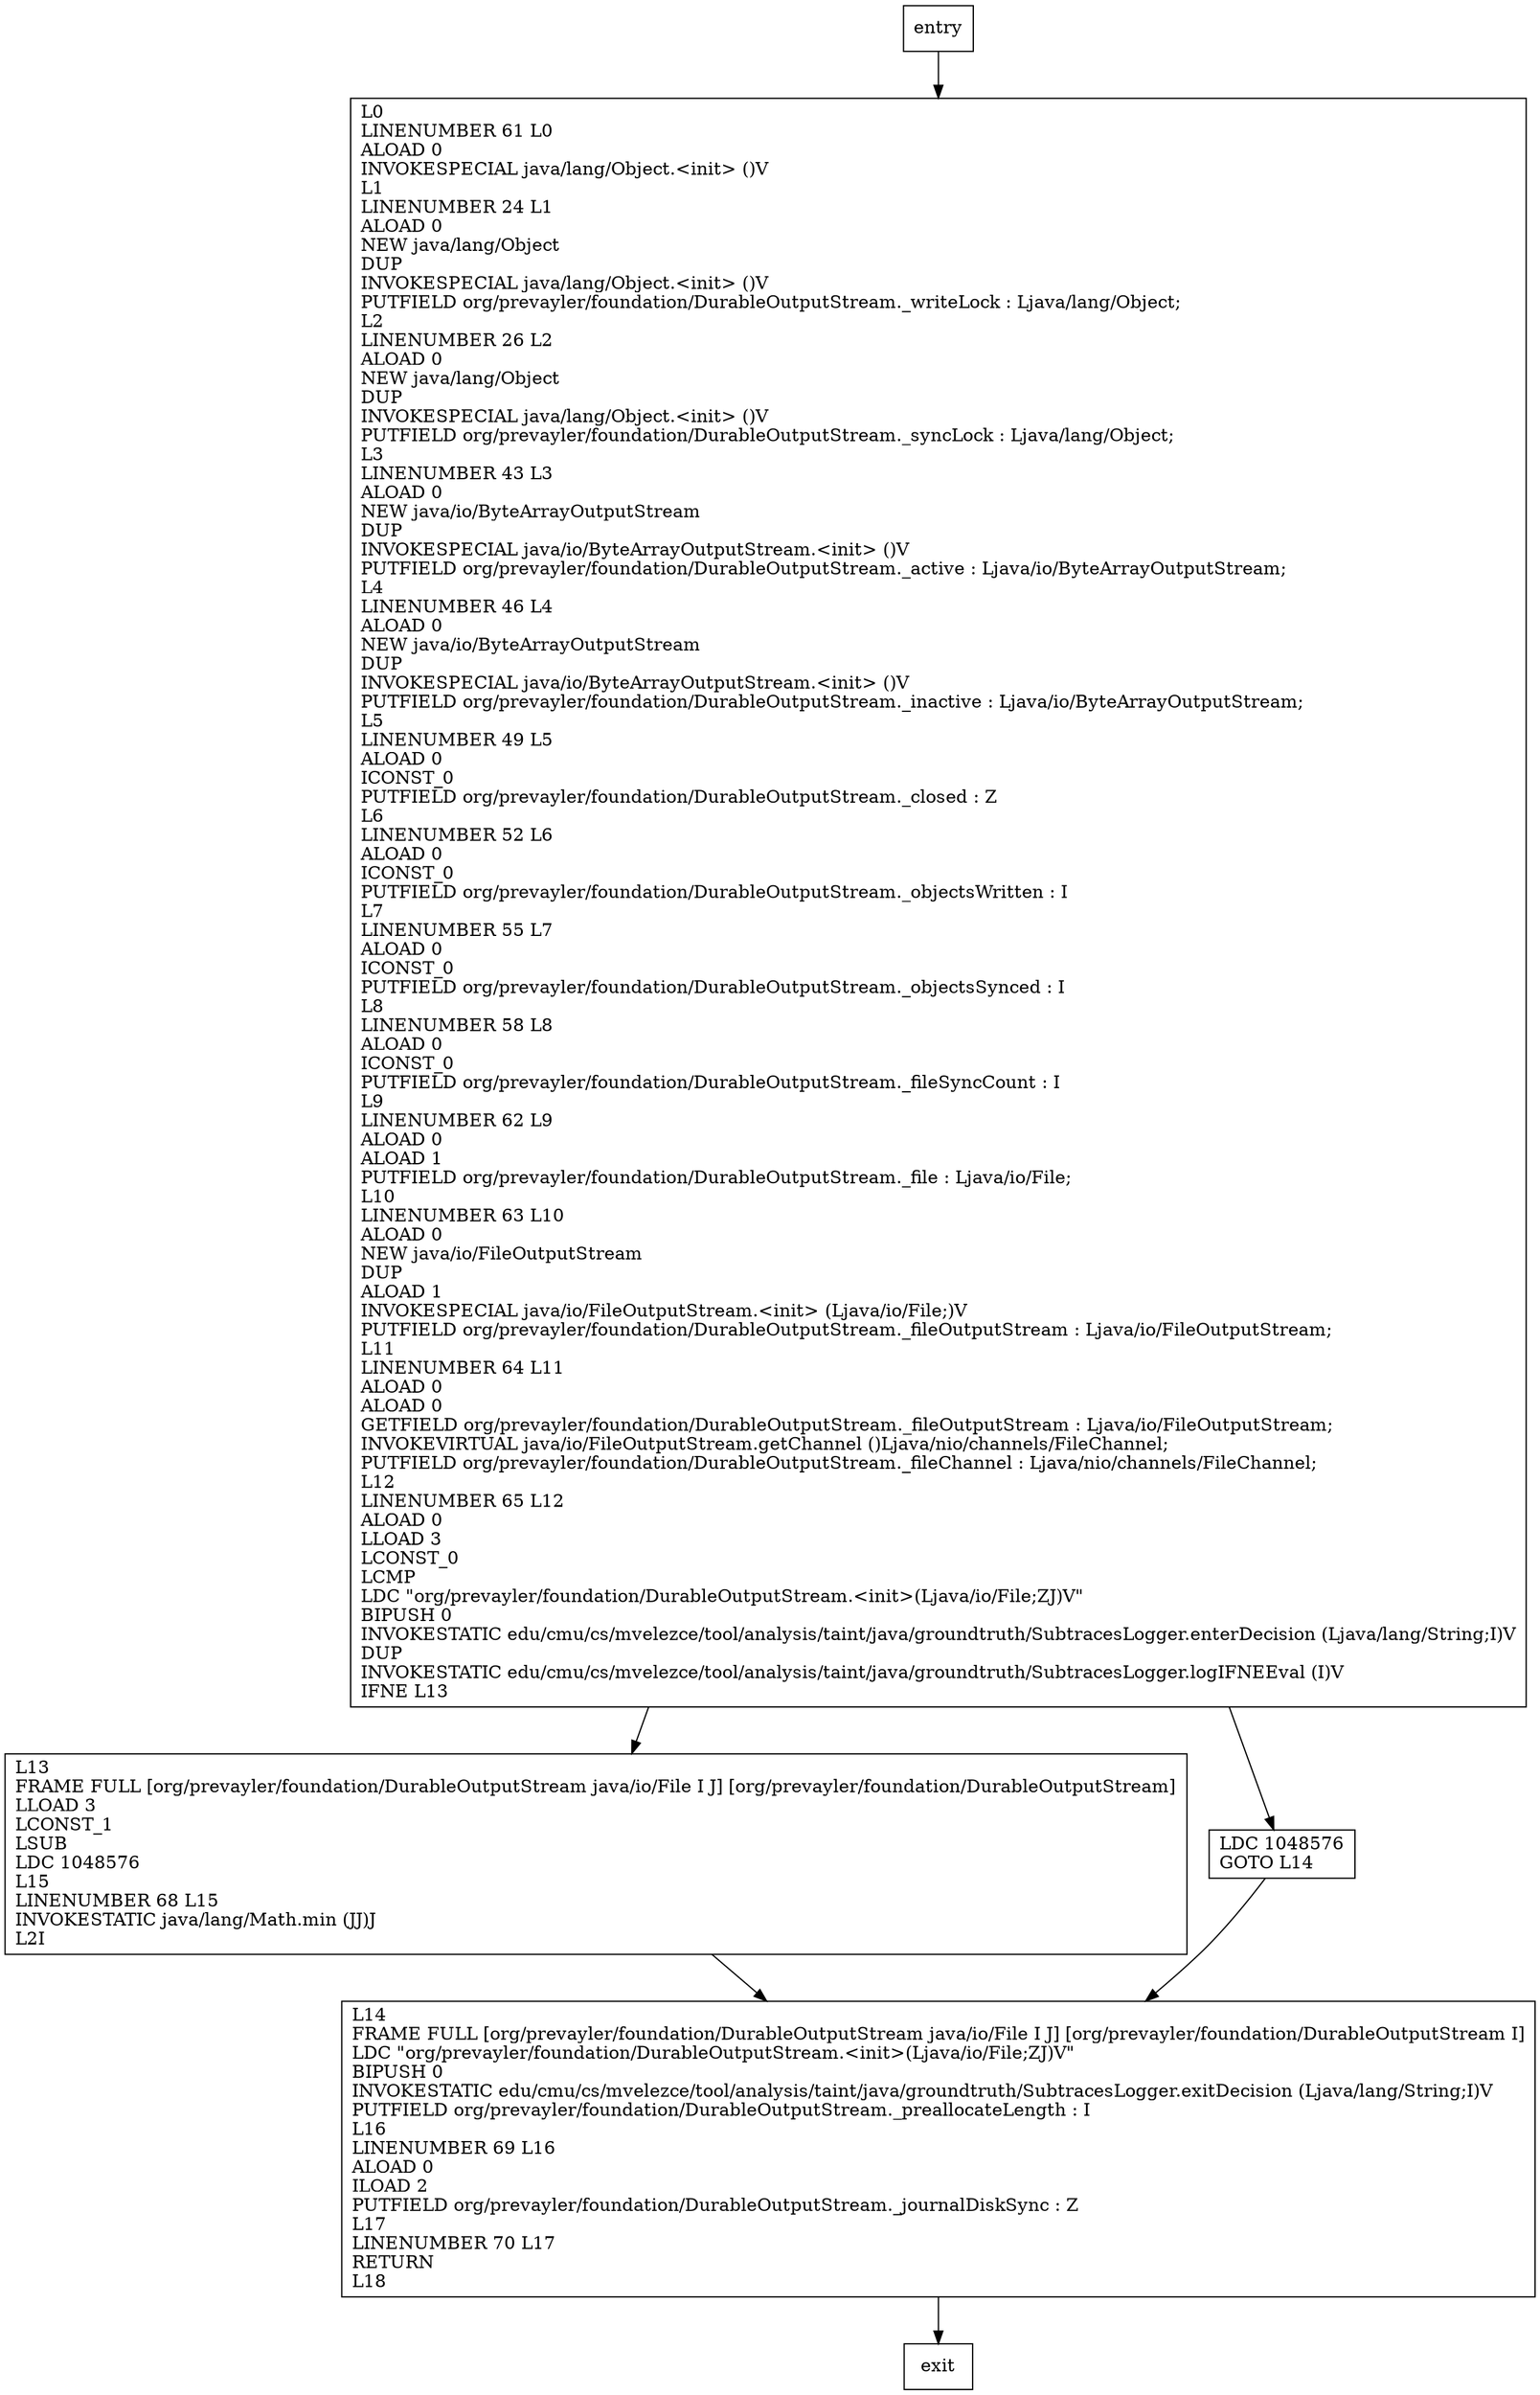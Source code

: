 digraph <init> {
node [shape=record];
460570271 [label="L14\lFRAME FULL [org/prevayler/foundation/DurableOutputStream java/io/File I J] [org/prevayler/foundation/DurableOutputStream I]\lLDC \"org/prevayler/foundation/DurableOutputStream.\<init\>(Ljava/io/File;ZJ)V\"\lBIPUSH 0\lINVOKESTATIC edu/cmu/cs/mvelezce/tool/analysis/taint/java/groundtruth/SubtracesLogger.exitDecision (Ljava/lang/String;I)V\lPUTFIELD org/prevayler/foundation/DurableOutputStream._preallocateLength : I\lL16\lLINENUMBER 69 L16\lALOAD 0\lILOAD 2\lPUTFIELD org/prevayler/foundation/DurableOutputStream._journalDiskSync : Z\lL17\lLINENUMBER 70 L17\lRETURN\lL18\l"];
512549200 [label="L0\lLINENUMBER 61 L0\lALOAD 0\lINVOKESPECIAL java/lang/Object.\<init\> ()V\lL1\lLINENUMBER 24 L1\lALOAD 0\lNEW java/lang/Object\lDUP\lINVOKESPECIAL java/lang/Object.\<init\> ()V\lPUTFIELD org/prevayler/foundation/DurableOutputStream._writeLock : Ljava/lang/Object;\lL2\lLINENUMBER 26 L2\lALOAD 0\lNEW java/lang/Object\lDUP\lINVOKESPECIAL java/lang/Object.\<init\> ()V\lPUTFIELD org/prevayler/foundation/DurableOutputStream._syncLock : Ljava/lang/Object;\lL3\lLINENUMBER 43 L3\lALOAD 0\lNEW java/io/ByteArrayOutputStream\lDUP\lINVOKESPECIAL java/io/ByteArrayOutputStream.\<init\> ()V\lPUTFIELD org/prevayler/foundation/DurableOutputStream._active : Ljava/io/ByteArrayOutputStream;\lL4\lLINENUMBER 46 L4\lALOAD 0\lNEW java/io/ByteArrayOutputStream\lDUP\lINVOKESPECIAL java/io/ByteArrayOutputStream.\<init\> ()V\lPUTFIELD org/prevayler/foundation/DurableOutputStream._inactive : Ljava/io/ByteArrayOutputStream;\lL5\lLINENUMBER 49 L5\lALOAD 0\lICONST_0\lPUTFIELD org/prevayler/foundation/DurableOutputStream._closed : Z\lL6\lLINENUMBER 52 L6\lALOAD 0\lICONST_0\lPUTFIELD org/prevayler/foundation/DurableOutputStream._objectsWritten : I\lL7\lLINENUMBER 55 L7\lALOAD 0\lICONST_0\lPUTFIELD org/prevayler/foundation/DurableOutputStream._objectsSynced : I\lL8\lLINENUMBER 58 L8\lALOAD 0\lICONST_0\lPUTFIELD org/prevayler/foundation/DurableOutputStream._fileSyncCount : I\lL9\lLINENUMBER 62 L9\lALOAD 0\lALOAD 1\lPUTFIELD org/prevayler/foundation/DurableOutputStream._file : Ljava/io/File;\lL10\lLINENUMBER 63 L10\lALOAD 0\lNEW java/io/FileOutputStream\lDUP\lALOAD 1\lINVOKESPECIAL java/io/FileOutputStream.\<init\> (Ljava/io/File;)V\lPUTFIELD org/prevayler/foundation/DurableOutputStream._fileOutputStream : Ljava/io/FileOutputStream;\lL11\lLINENUMBER 64 L11\lALOAD 0\lALOAD 0\lGETFIELD org/prevayler/foundation/DurableOutputStream._fileOutputStream : Ljava/io/FileOutputStream;\lINVOKEVIRTUAL java/io/FileOutputStream.getChannel ()Ljava/nio/channels/FileChannel;\lPUTFIELD org/prevayler/foundation/DurableOutputStream._fileChannel : Ljava/nio/channels/FileChannel;\lL12\lLINENUMBER 65 L12\lALOAD 0\lLLOAD 3\lLCONST_0\lLCMP\lLDC \"org/prevayler/foundation/DurableOutputStream.\<init\>(Ljava/io/File;ZJ)V\"\lBIPUSH 0\lINVOKESTATIC edu/cmu/cs/mvelezce/tool/analysis/taint/java/groundtruth/SubtracesLogger.enterDecision (Ljava/lang/String;I)V\lDUP\lINVOKESTATIC edu/cmu/cs/mvelezce/tool/analysis/taint/java/groundtruth/SubtracesLogger.logIFNEEval (I)V\lIFNE L13\l"];
1615801298 [label="L13\lFRAME FULL [org/prevayler/foundation/DurableOutputStream java/io/File I J] [org/prevayler/foundation/DurableOutputStream]\lLLOAD 3\lLCONST_1\lLSUB\lLDC 1048576\lL15\lLINENUMBER 68 L15\lINVOKESTATIC java/lang/Math.min (JJ)J\lL2I\l"];
490391704 [label="LDC 1048576\lGOTO L14\l"];
entry;
exit;
entry -> 512549200;
460570271 -> exit;
512549200 -> 1615801298;
512549200 -> 490391704;
1615801298 -> 460570271;
490391704 -> 460570271;
}
